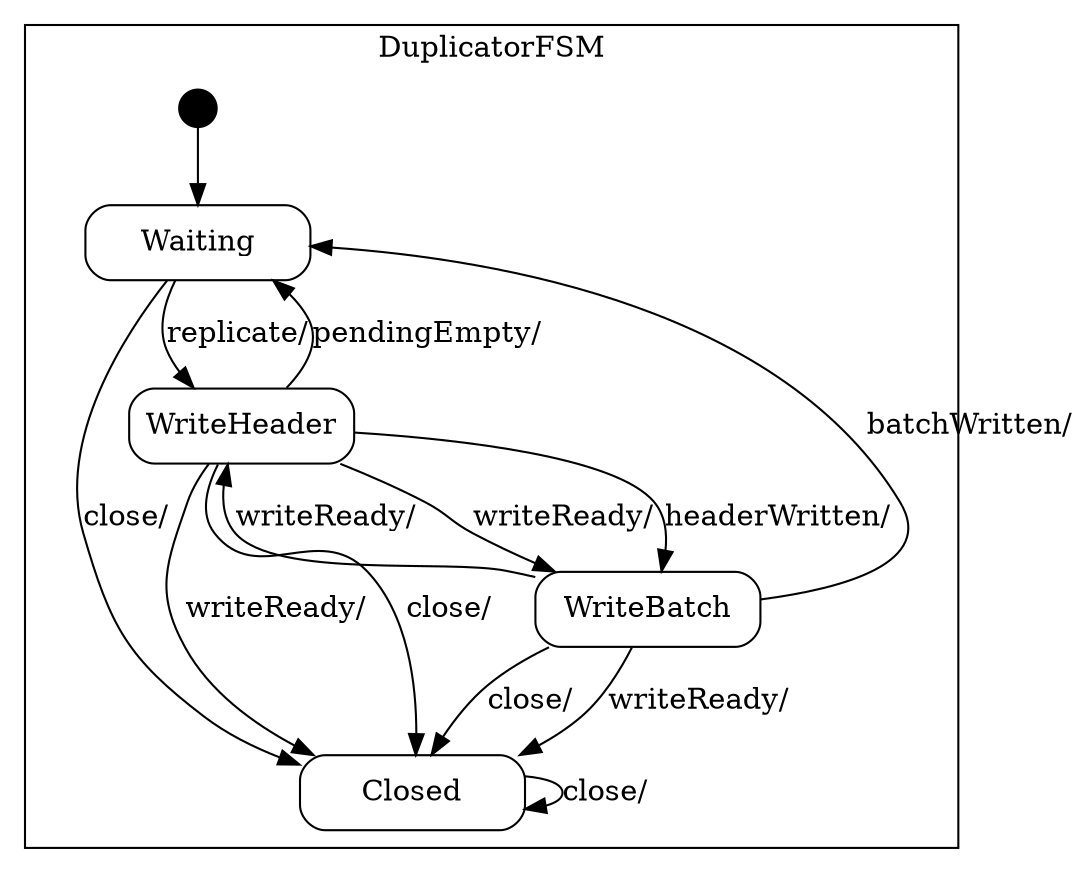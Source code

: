 digraph Duplicator {

    node
        [shape=Mrecord width=1.5];

    subgraph cluster_DuplicatorFSM {

        label="DuplicatorFSM";

        //
        // States (Nodes)
        //

        "DuplicatorFSM::Waiting"
            [label="{Waiting}"];

        "DuplicatorFSM::WriteHeader"
            [label="{WriteHeader}"];

        "DuplicatorFSM::WriteBatch"
            [label="{WriteBatch}"];

        "DuplicatorFSM::Closed"
            [label="{Closed}"];

        "%start"
            [label="" shape=circle style=filled fillcolor=black width=0.25];

        //
        // Transitions (Edges)
        //

        "DuplicatorFSM::Waiting" -> "DuplicatorFSM::WriteHeader"
            [label="replicate/\l"];

        "DuplicatorFSM::Waiting" -> "DuplicatorFSM::Closed"
            [label="close/\l"];

        "DuplicatorFSM::WriteHeader" -> "DuplicatorFSM::Closed"
            [label="writeReady/\l"];

        "DuplicatorFSM::WriteHeader" -> "DuplicatorFSM::WriteBatch"
            [label="writeReady/\l"];

        "DuplicatorFSM::WriteHeader" -> "DuplicatorFSM::WriteBatch"
            [label="headerWritten/\l"];

        "DuplicatorFSM::WriteHeader" -> "DuplicatorFSM::Waiting"
            [label="pendingEmpty/\l"];

        "DuplicatorFSM::WriteHeader" -> "DuplicatorFSM::Closed"
            [label="close/\l"];

        "DuplicatorFSM::WriteBatch" -> "DuplicatorFSM::Closed"
            [label="writeReady/\l"];

        "DuplicatorFSM::WriteBatch" -> "DuplicatorFSM::WriteHeader"
            [label="writeReady/\l"];

        "DuplicatorFSM::WriteBatch" -> "DuplicatorFSM::Waiting"
            [label="batchWritten/\l"];

        "DuplicatorFSM::WriteBatch" -> "DuplicatorFSM::Closed"
            [label="close/\l"];

        "DuplicatorFSM::Closed" -> "DuplicatorFSM::Closed"
            [label="close/\l"];

        "%start" -> "DuplicatorFSM::Waiting"
    }

}
